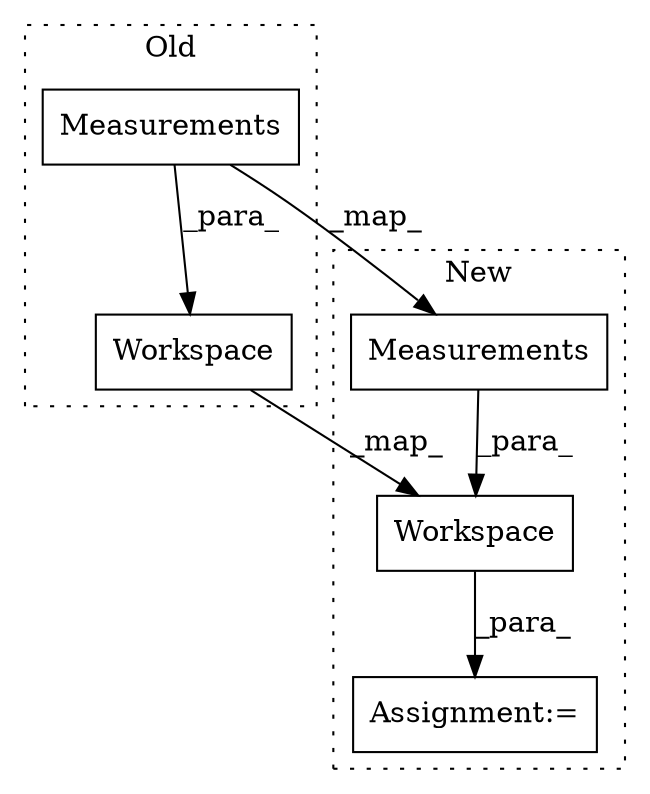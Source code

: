 digraph G {
subgraph cluster0 {
1 [label="Measurements" a="32" s="1524" l="14" shape="box"];
5 [label="Workspace" a="32" s="1451,1553" l="10,1" shape="box"];
label = "Old";
style="dotted";
}
subgraph cluster1 {
2 [label="Measurements" a="32" s="1572" l="14" shape="box"];
3 [label="Assignment:=" a="7" s="1666" l="1" shape="box"];
4 [label="Workspace" a="32" s="1690,1764" l="10,1" shape="box"];
label = "New";
style="dotted";
}
1 -> 2 [label="_map_"];
1 -> 5 [label="_para_"];
2 -> 4 [label="_para_"];
4 -> 3 [label="_para_"];
5 -> 4 [label="_map_"];
}